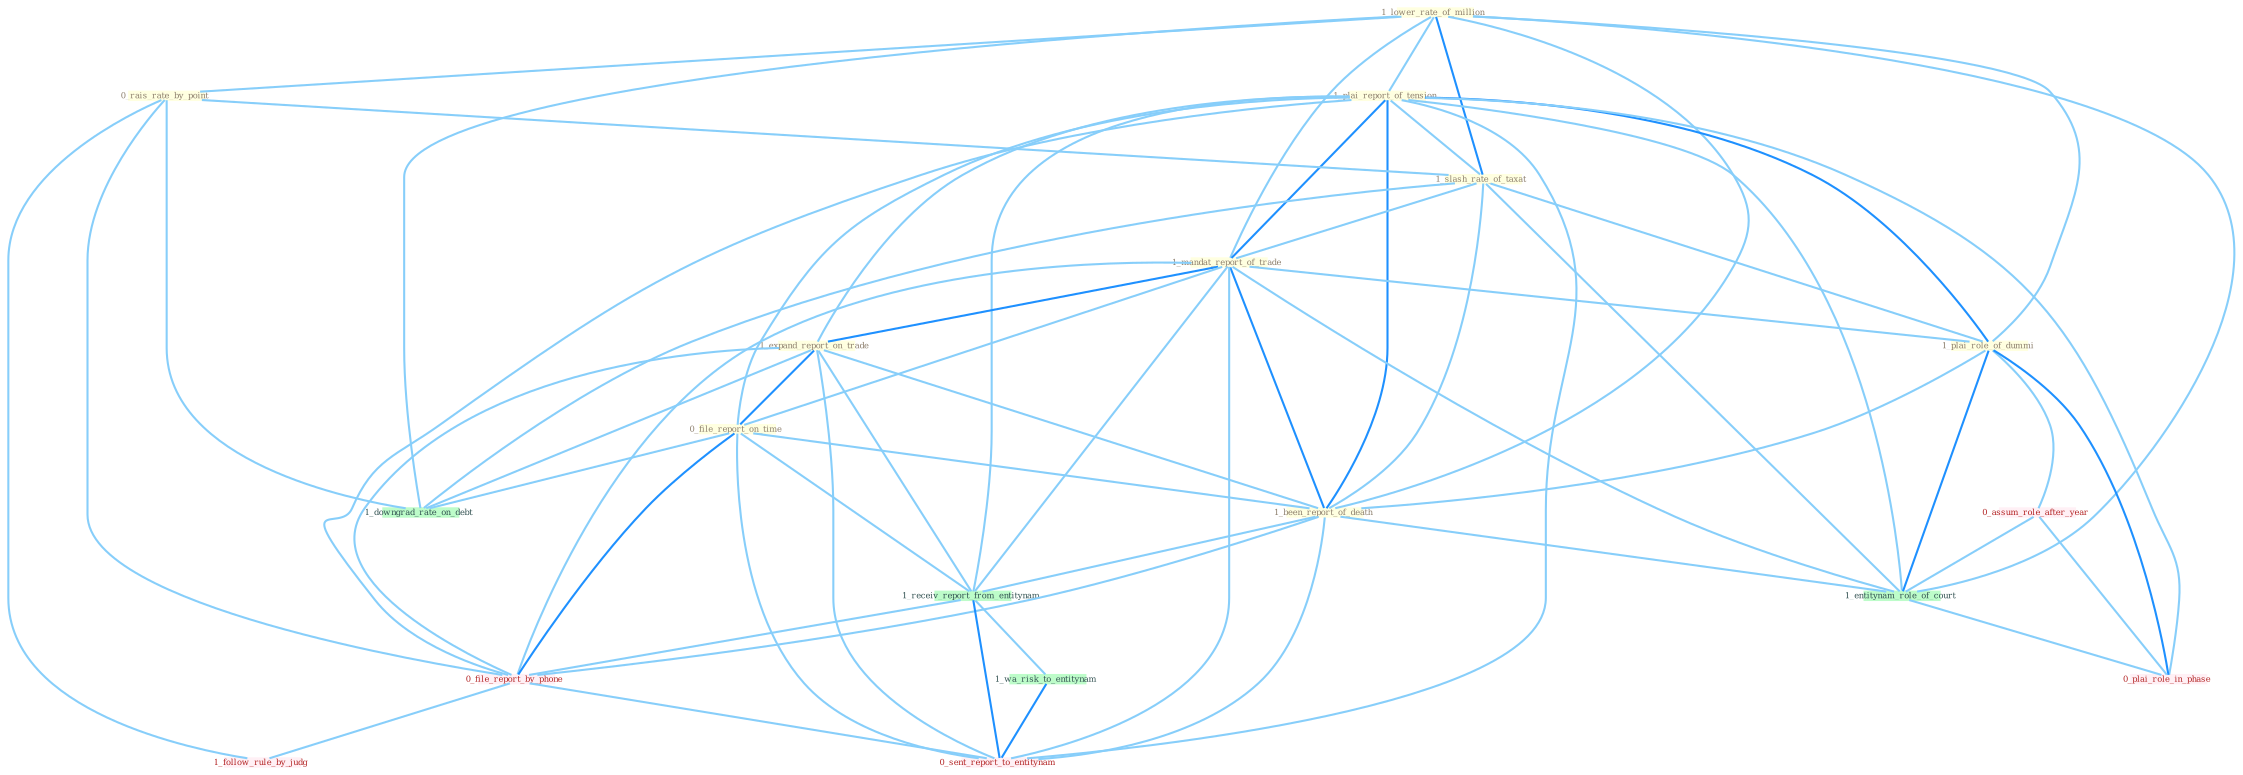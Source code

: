 Graph G{ 
    node
    [shape=polygon,style=filled,width=.5,height=.06,color="#BDFCC9",fixedsize=true,fontsize=4,
    fontcolor="#2f4f4f"];
    {node
    [color="#ffffe0", fontcolor="#8b7d6b"] "1_lower_rate_of_million " "1_plai_report_of_tension " "0_rais_rate_by_point " "1_slash_rate_of_taxat " "1_mandat_report_of_trade " "1_expand_report_on_trade " "1_plai_role_of_dummi " "0_file_report_on_time " "1_been_report_of_death "}
{node [color="#fff0f5", fontcolor="#b22222"] "0_assum_role_after_year " "0_file_report_by_phone " "1_follow_rule_by_judg " "0_sent_report_to_entitynam " "0_plai_role_in_phase "}
edge [color="#B0E2FF"];

	"1_lower_rate_of_million " -- "1_plai_report_of_tension " [w="1", color="#87cefa" ];
	"1_lower_rate_of_million " -- "0_rais_rate_by_point " [w="1", color="#87cefa" ];
	"1_lower_rate_of_million " -- "1_slash_rate_of_taxat " [w="2", color="#1e90ff" , len=0.8];
	"1_lower_rate_of_million " -- "1_mandat_report_of_trade " [w="1", color="#87cefa" ];
	"1_lower_rate_of_million " -- "1_plai_role_of_dummi " [w="1", color="#87cefa" ];
	"1_lower_rate_of_million " -- "1_been_report_of_death " [w="1", color="#87cefa" ];
	"1_lower_rate_of_million " -- "1_entitynam_role_of_court " [w="1", color="#87cefa" ];
	"1_lower_rate_of_million " -- "1_downgrad_rate_on_debt " [w="1", color="#87cefa" ];
	"1_plai_report_of_tension " -- "1_slash_rate_of_taxat " [w="1", color="#87cefa" ];
	"1_plai_report_of_tension " -- "1_mandat_report_of_trade " [w="2", color="#1e90ff" , len=0.8];
	"1_plai_report_of_tension " -- "1_expand_report_on_trade " [w="1", color="#87cefa" ];
	"1_plai_report_of_tension " -- "1_plai_role_of_dummi " [w="2", color="#1e90ff" , len=0.8];
	"1_plai_report_of_tension " -- "0_file_report_on_time " [w="1", color="#87cefa" ];
	"1_plai_report_of_tension " -- "1_been_report_of_death " [w="2", color="#1e90ff" , len=0.8];
	"1_plai_report_of_tension " -- "1_receiv_report_from_entitynam " [w="1", color="#87cefa" ];
	"1_plai_report_of_tension " -- "1_entitynam_role_of_court " [w="1", color="#87cefa" ];
	"1_plai_report_of_tension " -- "0_file_report_by_phone " [w="1", color="#87cefa" ];
	"1_plai_report_of_tension " -- "0_sent_report_to_entitynam " [w="1", color="#87cefa" ];
	"1_plai_report_of_tension " -- "0_plai_role_in_phase " [w="1", color="#87cefa" ];
	"0_rais_rate_by_point " -- "1_slash_rate_of_taxat " [w="1", color="#87cefa" ];
	"0_rais_rate_by_point " -- "0_file_report_by_phone " [w="1", color="#87cefa" ];
	"0_rais_rate_by_point " -- "1_downgrad_rate_on_debt " [w="1", color="#87cefa" ];
	"0_rais_rate_by_point " -- "1_follow_rule_by_judg " [w="1", color="#87cefa" ];
	"1_slash_rate_of_taxat " -- "1_mandat_report_of_trade " [w="1", color="#87cefa" ];
	"1_slash_rate_of_taxat " -- "1_plai_role_of_dummi " [w="1", color="#87cefa" ];
	"1_slash_rate_of_taxat " -- "1_been_report_of_death " [w="1", color="#87cefa" ];
	"1_slash_rate_of_taxat " -- "1_entitynam_role_of_court " [w="1", color="#87cefa" ];
	"1_slash_rate_of_taxat " -- "1_downgrad_rate_on_debt " [w="1", color="#87cefa" ];
	"1_mandat_report_of_trade " -- "1_expand_report_on_trade " [w="2", color="#1e90ff" , len=0.8];
	"1_mandat_report_of_trade " -- "1_plai_role_of_dummi " [w="1", color="#87cefa" ];
	"1_mandat_report_of_trade " -- "0_file_report_on_time " [w="1", color="#87cefa" ];
	"1_mandat_report_of_trade " -- "1_been_report_of_death " [w="2", color="#1e90ff" , len=0.8];
	"1_mandat_report_of_trade " -- "1_receiv_report_from_entitynam " [w="1", color="#87cefa" ];
	"1_mandat_report_of_trade " -- "1_entitynam_role_of_court " [w="1", color="#87cefa" ];
	"1_mandat_report_of_trade " -- "0_file_report_by_phone " [w="1", color="#87cefa" ];
	"1_mandat_report_of_trade " -- "0_sent_report_to_entitynam " [w="1", color="#87cefa" ];
	"1_expand_report_on_trade " -- "0_file_report_on_time " [w="2", color="#1e90ff" , len=0.8];
	"1_expand_report_on_trade " -- "1_been_report_of_death " [w="1", color="#87cefa" ];
	"1_expand_report_on_trade " -- "1_receiv_report_from_entitynam " [w="1", color="#87cefa" ];
	"1_expand_report_on_trade " -- "0_file_report_by_phone " [w="1", color="#87cefa" ];
	"1_expand_report_on_trade " -- "1_downgrad_rate_on_debt " [w="1", color="#87cefa" ];
	"1_expand_report_on_trade " -- "0_sent_report_to_entitynam " [w="1", color="#87cefa" ];
	"1_plai_role_of_dummi " -- "1_been_report_of_death " [w="1", color="#87cefa" ];
	"1_plai_role_of_dummi " -- "0_assum_role_after_year " [w="1", color="#87cefa" ];
	"1_plai_role_of_dummi " -- "1_entitynam_role_of_court " [w="2", color="#1e90ff" , len=0.8];
	"1_plai_role_of_dummi " -- "0_plai_role_in_phase " [w="2", color="#1e90ff" , len=0.8];
	"0_file_report_on_time " -- "1_been_report_of_death " [w="1", color="#87cefa" ];
	"0_file_report_on_time " -- "1_receiv_report_from_entitynam " [w="1", color="#87cefa" ];
	"0_file_report_on_time " -- "0_file_report_by_phone " [w="2", color="#1e90ff" , len=0.8];
	"0_file_report_on_time " -- "1_downgrad_rate_on_debt " [w="1", color="#87cefa" ];
	"0_file_report_on_time " -- "0_sent_report_to_entitynam " [w="1", color="#87cefa" ];
	"1_been_report_of_death " -- "1_receiv_report_from_entitynam " [w="1", color="#87cefa" ];
	"1_been_report_of_death " -- "1_entitynam_role_of_court " [w="1", color="#87cefa" ];
	"1_been_report_of_death " -- "0_file_report_by_phone " [w="1", color="#87cefa" ];
	"1_been_report_of_death " -- "0_sent_report_to_entitynam " [w="1", color="#87cefa" ];
	"1_receiv_report_from_entitynam " -- "0_file_report_by_phone " [w="1", color="#87cefa" ];
	"1_receiv_report_from_entitynam " -- "1_wa_risk_to_entitynam " [w="1", color="#87cefa" ];
	"1_receiv_report_from_entitynam " -- "0_sent_report_to_entitynam " [w="2", color="#1e90ff" , len=0.8];
	"0_assum_role_after_year " -- "1_entitynam_role_of_court " [w="1", color="#87cefa" ];
	"0_assum_role_after_year " -- "0_plai_role_in_phase " [w="1", color="#87cefa" ];
	"1_entitynam_role_of_court " -- "0_plai_role_in_phase " [w="1", color="#87cefa" ];
	"0_file_report_by_phone " -- "1_follow_rule_by_judg " [w="1", color="#87cefa" ];
	"0_file_report_by_phone " -- "0_sent_report_to_entitynam " [w="1", color="#87cefa" ];
	"1_wa_risk_to_entitynam " -- "0_sent_report_to_entitynam " [w="2", color="#1e90ff" , len=0.8];
}